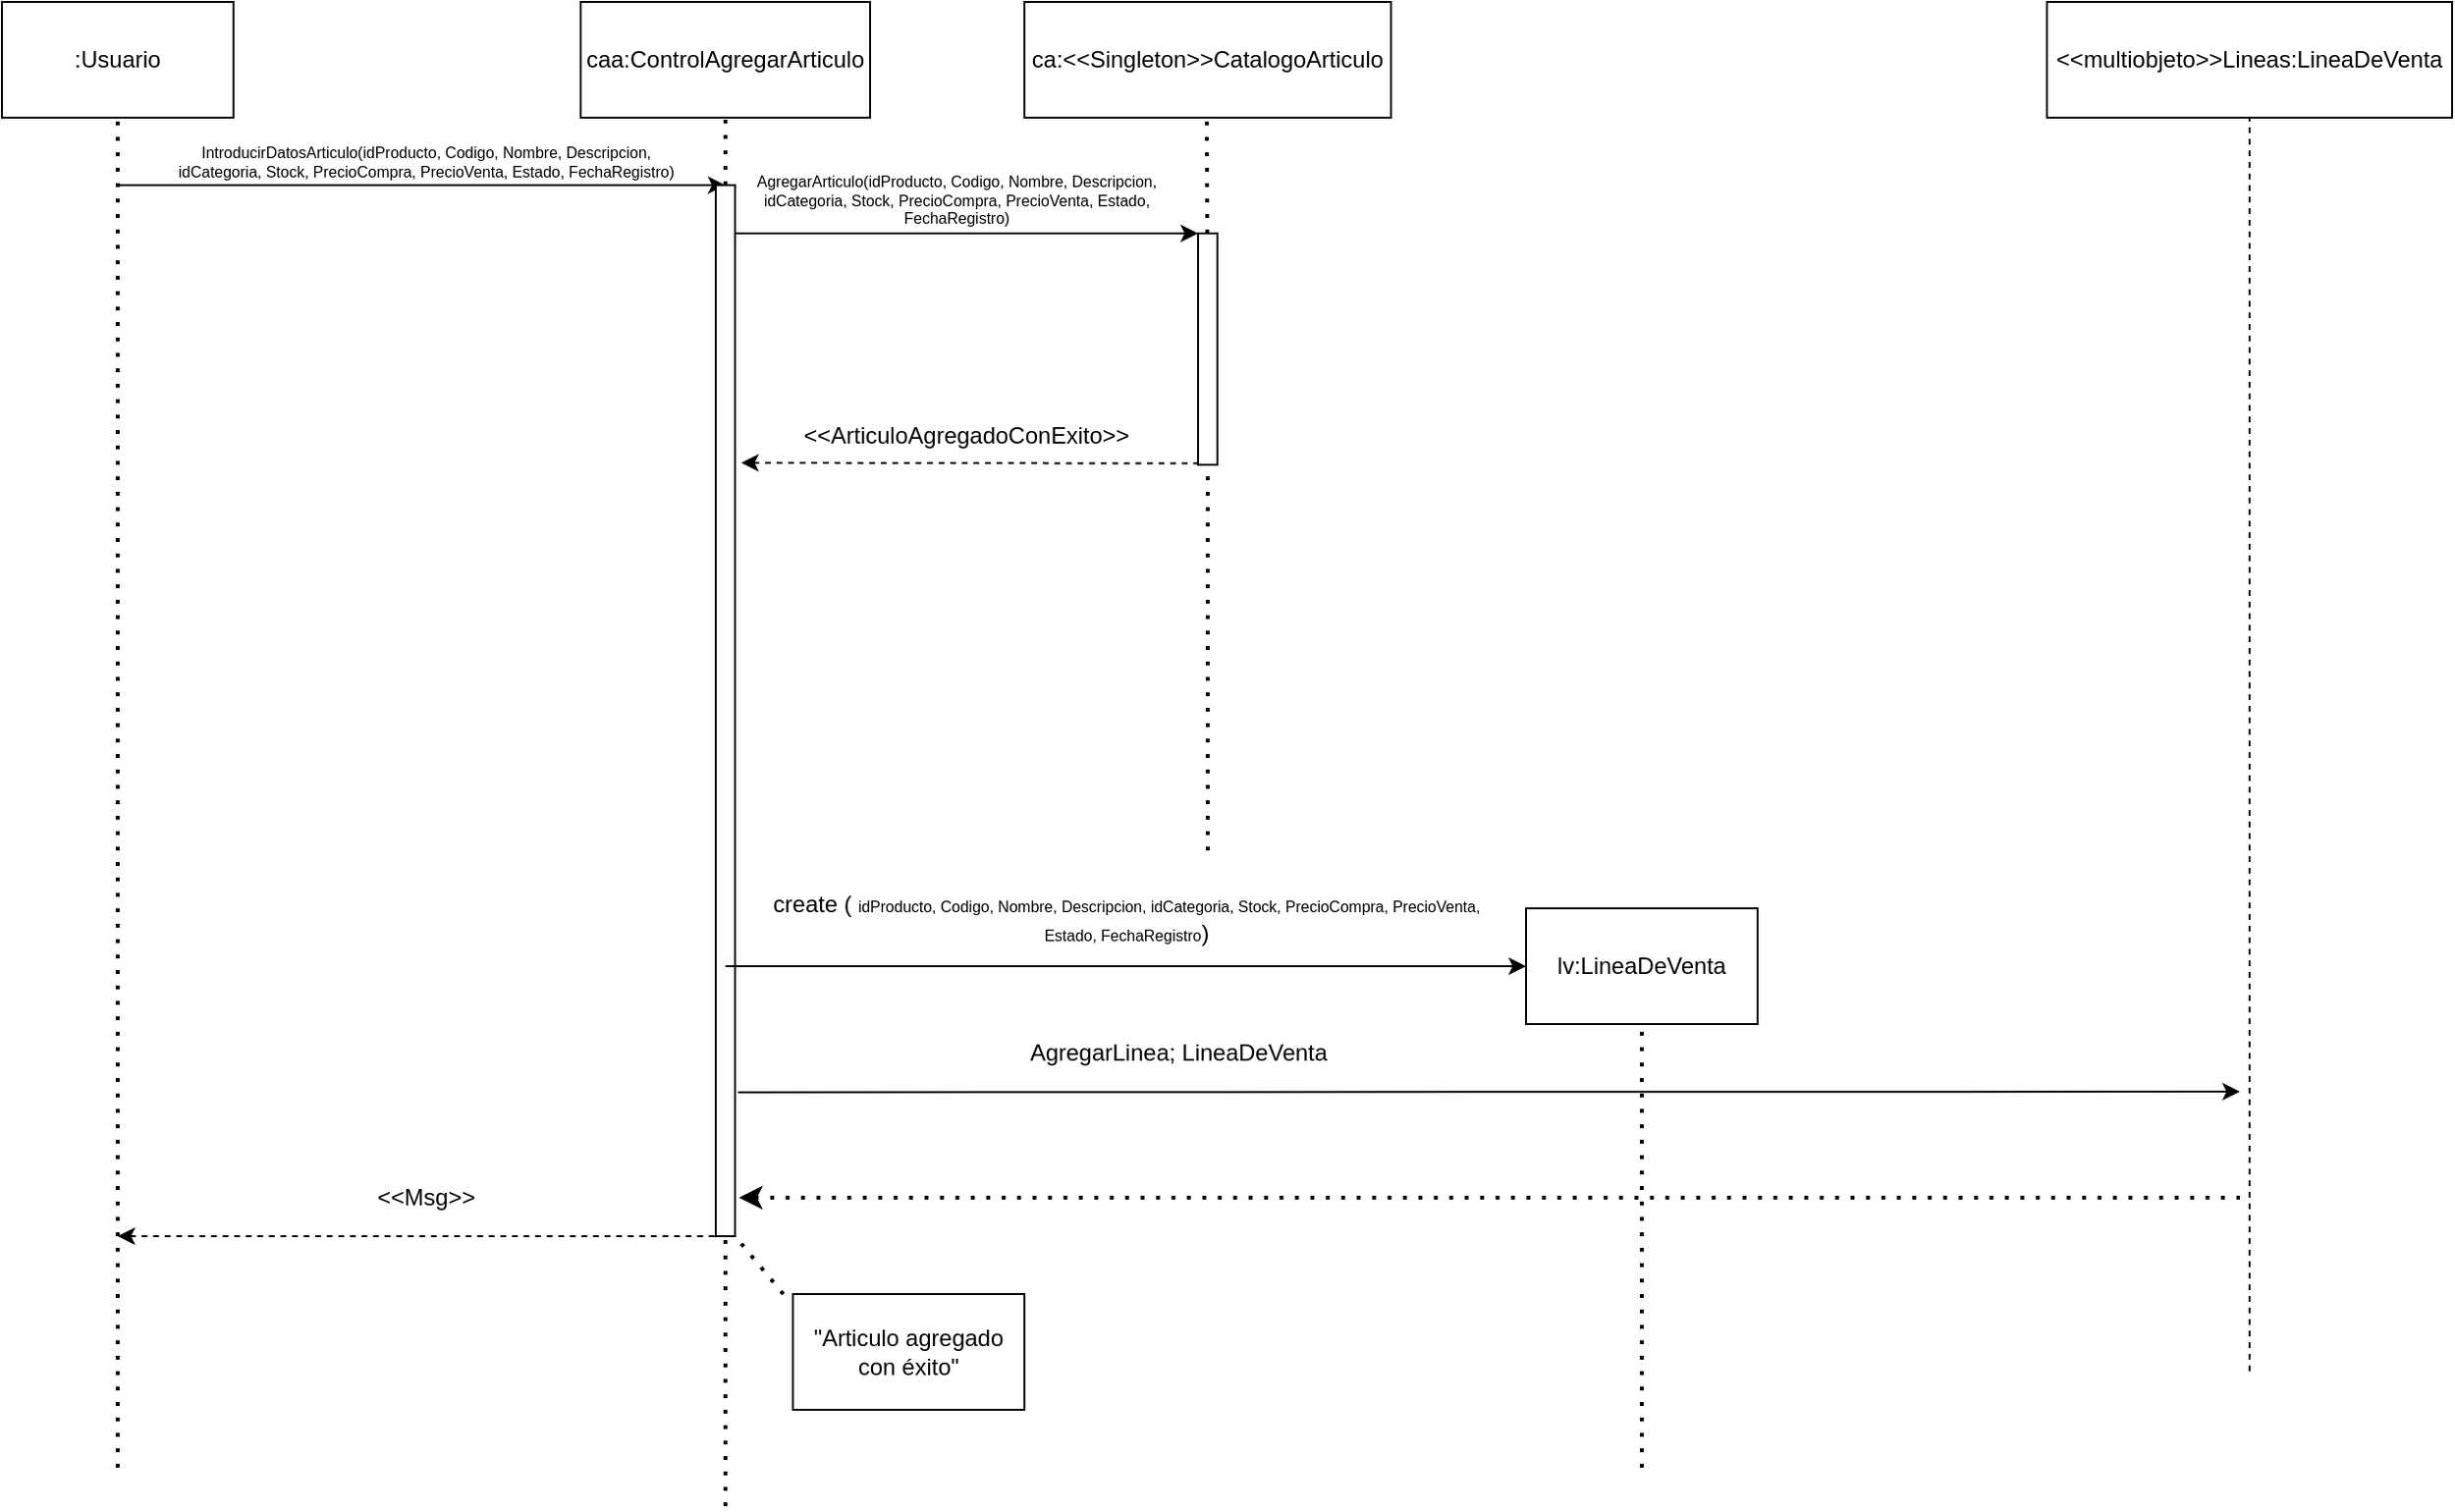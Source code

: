 <mxfile version="24.8.4">
  <diagram name="Página-1" id="FheW0xuVIouLhUbn4fxL">
    <mxGraphModel grid="1" page="1" gridSize="10" guides="1" tooltips="1" connect="1" arrows="1" fold="1" pageScale="1" pageWidth="827" pageHeight="1169" math="0" shadow="0">
      <root>
        <mxCell id="0" />
        <mxCell id="1" parent="0" />
        <mxCell id="36hQbMMVAJmpbDXlIaQu-1" value=":Usuario" style="rounded=0;whiteSpace=wrap;html=1;" vertex="1" parent="1">
          <mxGeometry x="-1600" y="40" width="120" height="60" as="geometry" />
        </mxCell>
        <mxCell id="36hQbMMVAJmpbDXlIaQu-57" value="" style="endArrow=classic;html=1;rounded=0;entryX=0.5;entryY=0;entryDx=0;entryDy=0;" edge="1" parent="1" target="TrgdW-IsMALMldUQBs6g-4">
          <mxGeometry width="50" height="50" relative="1" as="geometry">
            <mxPoint x="-1540" y="135" as="sourcePoint" />
            <mxPoint x="-1220" y="135" as="targetPoint" />
          </mxGeometry>
        </mxCell>
        <mxCell id="36hQbMMVAJmpbDXlIaQu-58" value="&lt;p style=&quot;font-size: 8px;&quot;&gt;&lt;font style=&quot;font-size: 8px;&quot;&gt;IntroducirDatosArticulo(&lt;span style=&quot;text-align: start; font-size: 8px;&quot;&gt;&lt;font style=&quot;font-size: 8px;&quot; face=&quot;Helvetica&quot;&gt;idProducto, Codigo, Nombre, Descripcion, idCategoria, Stock, PrecioCompra, PrecioVenta, Estado, FechaRegistro&lt;/font&gt;&lt;/span&gt;)&lt;/font&gt;&lt;/p&gt;" style="text;html=1;align=center;verticalAlign=middle;whiteSpace=wrap;rounded=0;fontSize=8;" vertex="1" parent="1">
          <mxGeometry x="-1520" y="110" width="280" height="25" as="geometry" />
        </mxCell>
        <mxCell id="36hQbMMVAJmpbDXlIaQu-59" value="caa:ControlAgregarArticulo" style="rounded=0;whiteSpace=wrap;html=1;" vertex="1" parent="1">
          <mxGeometry x="-1300" y="40" width="150" height="60" as="geometry" />
        </mxCell>
        <mxCell id="TrgdW-IsMALMldUQBs6g-2" value="" style="endArrow=none;dashed=1;html=1;dashPattern=1 3;strokeWidth=2;rounded=0;entryX=0.5;entryY=1;entryDx=0;entryDy=0;" edge="1" parent="1" target="36hQbMMVAJmpbDXlIaQu-1">
          <mxGeometry width="50" height="50" relative="1" as="geometry">
            <mxPoint x="-1540" y="800" as="sourcePoint" />
            <mxPoint x="-1570" y="150" as="targetPoint" />
          </mxGeometry>
        </mxCell>
        <mxCell id="TrgdW-IsMALMldUQBs6g-3" value="" style="endArrow=none;dashed=1;html=1;dashPattern=1 3;strokeWidth=2;rounded=0;entryX=0.5;entryY=1;entryDx=0;entryDy=0;" edge="1" parent="1" source="TrgdW-IsMALMldUQBs6g-4" target="36hQbMMVAJmpbDXlIaQu-59">
          <mxGeometry width="50" height="50" relative="1" as="geometry">
            <mxPoint x="-1220" y="780" as="sourcePoint" />
            <mxPoint x="-1220" y="100" as="targetPoint" />
          </mxGeometry>
        </mxCell>
        <mxCell id="TrgdW-IsMALMldUQBs6g-5" value="" style="endArrow=none;dashed=1;html=1;dashPattern=1 3;strokeWidth=2;rounded=0;entryX=0.5;entryY=1;entryDx=0;entryDy=0;" edge="1" parent="1" target="TrgdW-IsMALMldUQBs6g-4">
          <mxGeometry width="50" height="50" relative="1" as="geometry">
            <mxPoint x="-1225" y="820" as="sourcePoint" />
            <mxPoint x="-1220" y="100" as="targetPoint" />
          </mxGeometry>
        </mxCell>
        <mxCell id="TrgdW-IsMALMldUQBs6g-4" value="" style="rounded=0;whiteSpace=wrap;html=1;" vertex="1" parent="1">
          <mxGeometry x="-1230" y="135" width="10" height="545" as="geometry" />
        </mxCell>
        <mxCell id="TrgdW-IsMALMldUQBs6g-6" value="ca:&amp;lt;&amp;lt;Singleton&amp;gt;&amp;gt;CatalogoArticulo" style="rounded=0;whiteSpace=wrap;html=1;" vertex="1" parent="1">
          <mxGeometry x="-1070" y="40" width="190" height="60" as="geometry" />
        </mxCell>
        <mxCell id="TrgdW-IsMALMldUQBs6g-7" value="" style="endArrow=none;dashed=1;html=1;dashPattern=1 3;strokeWidth=2;rounded=0;entryX=0.5;entryY=1;entryDx=0;entryDy=0;" edge="1" parent="1" source="TrgdW-IsMALMldUQBs6g-10">
          <mxGeometry width="50" height="50" relative="1" as="geometry">
            <mxPoint x="-975" y="760" as="sourcePoint" />
            <mxPoint x="-975.5" y="100" as="targetPoint" />
          </mxGeometry>
        </mxCell>
        <mxCell id="TrgdW-IsMALMldUQBs6g-8" value="&lt;p style=&quot;font-size: 8px;&quot;&gt;&lt;font style=&quot;font-size: 8px;&quot;&gt;AgregarArticulo(&lt;span style=&quot;text-align: start; font-size: 8px;&quot;&gt;&lt;font style=&quot;font-size: 8px;&quot; face=&quot;Helvetica&quot;&gt;idProducto, Codigo, Nombre, Descripcion, idCategoria, Stock, PrecioCompra, PrecioVenta, Estado, FechaRegistro&lt;/font&gt;&lt;/span&gt;)&lt;/font&gt;&lt;/p&gt;" style="text;html=1;align=center;verticalAlign=middle;whiteSpace=wrap;rounded=0;fontSize=8;" vertex="1" parent="1">
          <mxGeometry x="-1220" y="130" width="230" height="25" as="geometry" />
        </mxCell>
        <mxCell id="TrgdW-IsMALMldUQBs6g-9" value="" style="endArrow=classic;html=1;rounded=0;" edge="1" parent="1">
          <mxGeometry width="50" height="50" relative="1" as="geometry">
            <mxPoint x="-1220" y="160" as="sourcePoint" />
            <mxPoint x="-980" y="160" as="targetPoint" />
          </mxGeometry>
        </mxCell>
        <mxCell id="TrgdW-IsMALMldUQBs6g-12" value="" style="endArrow=none;dashed=1;html=1;dashPattern=1 3;strokeWidth=2;rounded=0;entryX=0.5;entryY=1;entryDx=0;entryDy=0;" edge="1" parent="1" target="TrgdW-IsMALMldUQBs6g-10">
          <mxGeometry width="50" height="50" relative="1" as="geometry">
            <mxPoint x="-975" y="480" as="sourcePoint" />
            <mxPoint x="-975.5" y="100" as="targetPoint" />
          </mxGeometry>
        </mxCell>
        <mxCell id="TrgdW-IsMALMldUQBs6g-10" value="" style="rounded=0;whiteSpace=wrap;html=1;" vertex="1" parent="1">
          <mxGeometry x="-980" y="160" width="10" height="120" as="geometry" />
        </mxCell>
        <mxCell id="uLo96ekAwjRDRHHcFPor-3" value="" style="endArrow=none;dashed=1;html=1;rounded=0;startArrow=classic;startFill=1;exitX=1.32;exitY=0.827;exitDx=0;exitDy=0;exitPerimeter=0;" edge="1" parent="1">
          <mxGeometry width="50" height="50" relative="1" as="geometry">
            <mxPoint x="-1216.8" y="279.005" as="sourcePoint" />
            <mxPoint x="-980" y="279.28" as="targetPoint" />
          </mxGeometry>
        </mxCell>
        <mxCell id="uLo96ekAwjRDRHHcFPor-4" value="&amp;lt;&amp;lt;ArticuloAgregadoConExito&amp;gt;&amp;gt;" style="text;html=1;align=center;verticalAlign=middle;whiteSpace=wrap;rounded=0;" vertex="1" parent="1">
          <mxGeometry x="-1130" y="250" width="60" height="30" as="geometry" />
        </mxCell>
        <mxCell id="uLo96ekAwjRDRHHcFPor-5" value="" style="endArrow=none;dashed=1;html=1;rounded=0;entryX=0;entryY=1;entryDx=0;entryDy=0;startArrow=classic;startFill=1;" edge="1" parent="1">
          <mxGeometry width="50" height="50" relative="1" as="geometry">
            <mxPoint x="-1540" y="680" as="sourcePoint" />
            <mxPoint x="-1230" y="680" as="targetPoint" />
          </mxGeometry>
        </mxCell>
        <mxCell id="uLo96ekAwjRDRHHcFPor-7" value="&amp;lt;&amp;lt;Msg&amp;gt;&amp;gt;" style="text;html=1;align=center;verticalAlign=middle;whiteSpace=wrap;rounded=0;" vertex="1" parent="1">
          <mxGeometry x="-1410" y="650" width="60" height="20" as="geometry" />
        </mxCell>
        <mxCell id="uLo96ekAwjRDRHHcFPor-8" value="&quot;Articulo agregado con éxito&quot;" style="rounded=0;whiteSpace=wrap;html=1;" vertex="1" parent="1">
          <mxGeometry x="-1190" y="710" width="120" height="60" as="geometry" />
        </mxCell>
        <mxCell id="uLo96ekAwjRDRHHcFPor-9" value="" style="endArrow=none;dashed=1;html=1;dashPattern=1 3;strokeWidth=2;rounded=0;entryX=0.5;entryY=1;entryDx=0;entryDy=0;exitX=0;exitY=0;exitDx=0;exitDy=0;" edge="1" parent="1">
          <mxGeometry width="50" height="50" relative="1" as="geometry">
            <mxPoint x="-1195" y="710" as="sourcePoint" />
            <mxPoint x="-1220" y="680" as="targetPoint" />
          </mxGeometry>
        </mxCell>
        <mxCell id="uLo96ekAwjRDRHHcFPor-10" value="lv:LineaDeVenta" style="rounded=0;whiteSpace=wrap;html=1;" vertex="1" parent="1">
          <mxGeometry x="-810" y="510" width="120" height="60" as="geometry" />
        </mxCell>
        <mxCell id="uLo96ekAwjRDRHHcFPor-11" value="" style="endArrow=none;dashed=1;html=1;dashPattern=1 3;strokeWidth=2;rounded=0;entryX=0.5;entryY=1;entryDx=0;entryDy=0;" edge="1" parent="1" target="uLo96ekAwjRDRHHcFPor-10">
          <mxGeometry width="50" height="50" relative="1" as="geometry">
            <mxPoint x="-750" y="800" as="sourcePoint" />
            <mxPoint x="-760" y="510" as="targetPoint" />
          </mxGeometry>
        </mxCell>
        <mxCell id="uLo96ekAwjRDRHHcFPor-12" value="" style="endArrow=classic;html=1;rounded=0;" edge="1" parent="1">
          <mxGeometry width="50" height="50" relative="1" as="geometry">
            <mxPoint x="-1225" y="540" as="sourcePoint" />
            <mxPoint x="-810" y="540" as="targetPoint" />
          </mxGeometry>
        </mxCell>
        <mxCell id="uLo96ekAwjRDRHHcFPor-13" value="create (&amp;nbsp;&lt;span style=&quot;font-size: 8px; text-align: start;&quot;&gt;idProducto, Codigo, Nombre, Descripcion, idCategoria, Stock, PrecioCompra, PrecioVenta, Estado, FechaRegistro&lt;/span&gt;)" style="text;html=1;align=center;verticalAlign=middle;whiteSpace=wrap;rounded=0;" vertex="1" parent="1">
          <mxGeometry x="-1207" y="500" width="380" height="30" as="geometry" />
        </mxCell>
        <mxCell id="uLo96ekAwjRDRHHcFPor-14" value="" style="endArrow=classic;html=1;rounded=0;exitX=1.159;exitY=0.863;exitDx=0;exitDy=0;exitPerimeter=0;" edge="1" parent="1" source="TrgdW-IsMALMldUQBs6g-4">
          <mxGeometry width="50" height="50" relative="1" as="geometry">
            <mxPoint x="-1050" y="660" as="sourcePoint" />
            <mxPoint x="-440" y="605" as="targetPoint" />
          </mxGeometry>
        </mxCell>
        <mxCell id="uLo96ekAwjRDRHHcFPor-15" value="AgregarLinea; LineaDeVenta" style="text;html=1;align=center;verticalAlign=middle;whiteSpace=wrap;rounded=0;" vertex="1" parent="1">
          <mxGeometry x="-1080" y="570" width="180" height="30" as="geometry" />
        </mxCell>
        <mxCell id="uLo96ekAwjRDRHHcFPor-16" value="&amp;lt;&amp;lt;multiobjeto&amp;gt;&amp;gt;Lineas:LineaDeVenta" style="rounded=0;whiteSpace=wrap;html=1;" vertex="1" parent="1">
          <mxGeometry x="-540" y="40" width="210" height="60" as="geometry" />
        </mxCell>
        <mxCell id="uLo96ekAwjRDRHHcFPor-17" value="" style="endArrow=none;dashed=1;html=1;rounded=0;entryX=0.5;entryY=1;entryDx=0;entryDy=0;" edge="1" parent="1" target="uLo96ekAwjRDRHHcFPor-16">
          <mxGeometry width="50" height="50" relative="1" as="geometry">
            <mxPoint x="-435" y="750" as="sourcePoint" />
            <mxPoint x="-480" y="270" as="targetPoint" />
          </mxGeometry>
        </mxCell>
        <mxCell id="uLo96ekAwjRDRHHcFPor-18" value="" style="endArrow=none;dashed=1;html=1;dashPattern=1 3;strokeWidth=2;rounded=0;startArrow=classic;startFill=1;" edge="1" parent="1">
          <mxGeometry width="50" height="50" relative="1" as="geometry">
            <mxPoint x="-1218" y="660" as="sourcePoint" />
            <mxPoint x="-440" y="660" as="targetPoint" />
          </mxGeometry>
        </mxCell>
      </root>
    </mxGraphModel>
  </diagram>
</mxfile>
